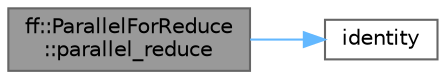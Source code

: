 digraph "ff::ParallelForReduce::parallel_reduce"
{
 // LATEX_PDF_SIZE
  bgcolor="transparent";
  edge [fontname=Helvetica,fontsize=10,labelfontname=Helvetica,labelfontsize=10];
  node [fontname=Helvetica,fontsize=10,shape=box,height=0.2,width=0.4];
  rankdir="LR";
  Node1 [id="Node000001",label="ff::ParallelForReduce\l::parallel_reduce",height=0.2,width=0.4,color="gray40", fillcolor="grey60", style="filled", fontcolor="black",tooltip="Parallel reduce (basic)"];
  Node1 -> Node2 [id="edge1_Node000001_Node000002",color="steelblue1",style="solid",tooltip=" "];
  Node2 [id="Node000002",label="identity",height=0.2,width=0.4,color="grey40", fillcolor="white", style="filled",URL="$bench_hash_8c.html#a0aa0e76fd996840c0b91e4fe3f3acb86",tooltip=" "];
}
